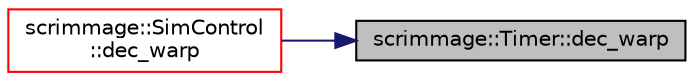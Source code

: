 digraph "scrimmage::Timer::dec_warp"
{
 // LATEX_PDF_SIZE
  edge [fontname="Helvetica",fontsize="10",labelfontname="Helvetica",labelfontsize="10"];
  node [fontname="Helvetica",fontsize="10",shape=record];
  rankdir="RL";
  Node1 [label="scrimmage::Timer::dec_warp",height=0.2,width=0.4,color="black", fillcolor="grey75", style="filled", fontcolor="black",tooltip=" "];
  Node1 -> Node2 [dir="back",color="midnightblue",fontsize="10",style="solid",fontname="Helvetica"];
  Node2 [label="scrimmage::SimControl\l::dec_warp",height=0.2,width=0.4,color="red", fillcolor="white", style="filled",URL="$classscrimmage_1_1SimControl.html#ad345861e90e7bb1206a669786ad92133",tooltip=" "];
}
